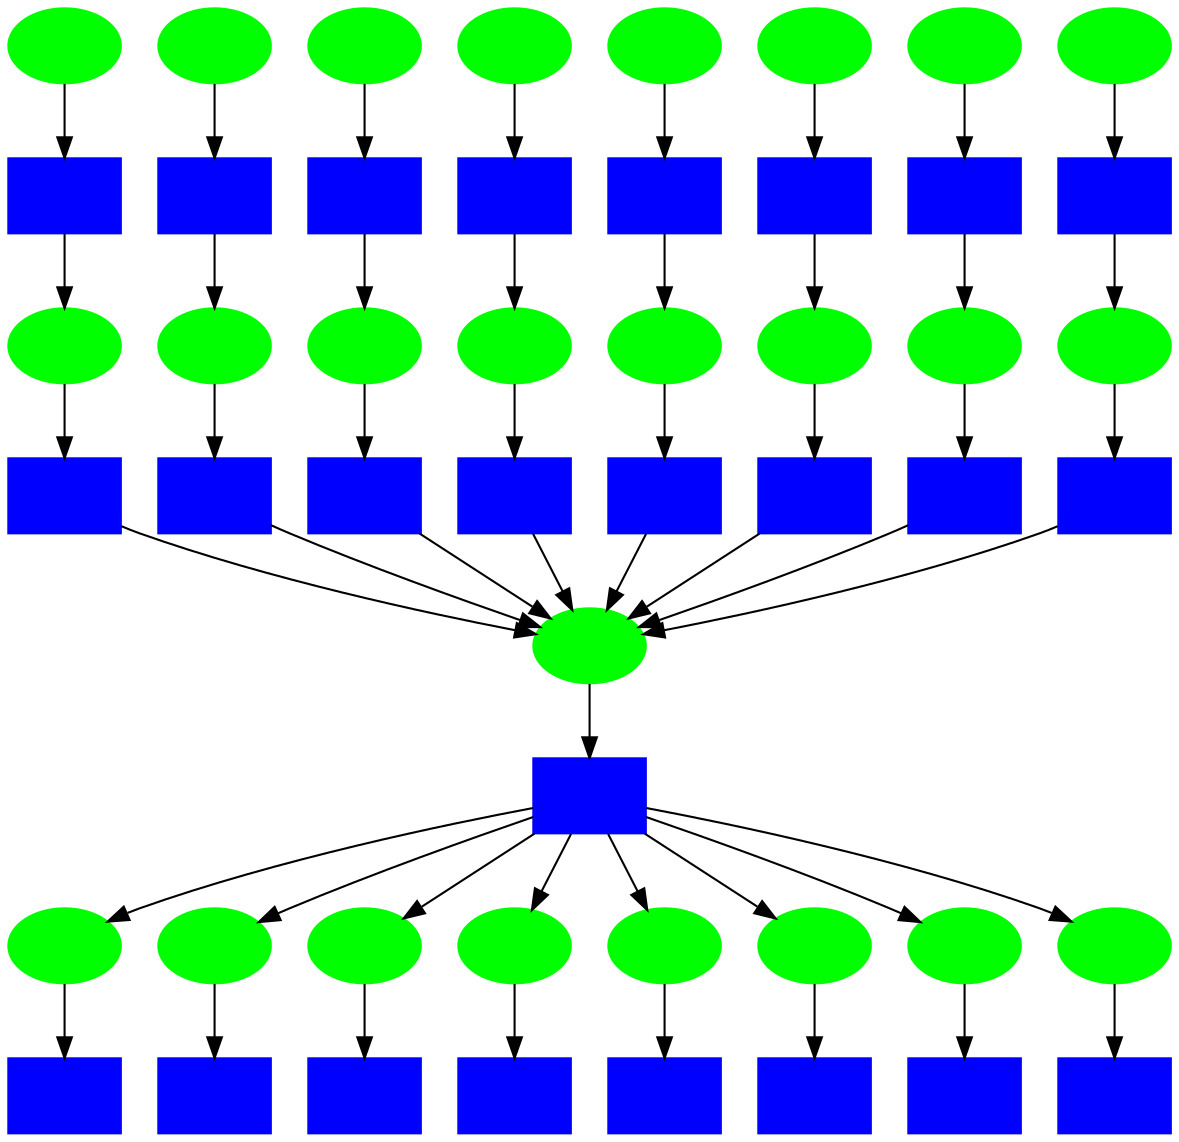 digraph {

node [shape=ellipse,color = green,style = filled,fixedsize = false];
N24 [label=""];
N23 [label=""];
N22 [label=""];
N21 [label=""];
N20 [label=""];
N19 [label=""];
N18 [label=""];
N17 [label=""];
N16 [label=""];
N15 [label=""];
N14 [label=""];
N13 [label=""];
N12 [label=""];
N11 [label=""];
N10 [label=""];
N9 [label=""];
N8 [label=""];
N7 [label=""];
N6 [label=""];
N5 [label=""];
N4 [label=""];
N3 [label=""];
N2 [label=""];
N1 [label=""];
N0 [label=""];

node [shape=box,color=blue,style=filled,fixedsize=false];
F19 [label = ""];
F9 [label = ""];
F5 [label = ""];
F15 [label = ""];
F21 [label = ""];
F13 [label = ""];
F2 [label = ""];
F1 [label = ""];
F22 [label = ""];
F11 [label = ""];
F7 [label = ""];
F12 [label = ""];
F16 [label = ""];
F4 [label = ""];
F6 [label = ""];
F17 [label = ""];
F24 [label = ""];
F18 [label = ""];
F3 [label = ""];
F20 [label = ""];
F0 [label = ""];
F14 [label = ""];
F8 [label = ""];
F10 [label = ""];
F23 [label = ""];

F0 -> N24;
N24 -> F1;
F0 -> N23;
N23 -> F2;
F0 -> N22;
N22 -> F3;
F0 -> N21;
N21 -> F4;
F0 -> N20;
N20 -> F5;
F0 -> N19;
N19 -> F6;
F0 -> N18;
N18 -> F7;
F0 -> N17;
N17 -> F8;
F9 -> N16;
F10 -> N16;
F11 -> N16;
F12 -> N16;
F13 -> N16;
F14 -> N16;
F15 -> N16;
F16 -> N16;
N16 -> F0;
F17 -> N15;
N15 -> F9;
F18 -> N14;
N14 -> F10;
F19 -> N13;
N13 -> F11;
F20 -> N12;
N12 -> F12;
F21 -> N11;
N11 -> F13;
F22 -> N10;
N10 -> F14;
F23 -> N9;
N9 -> F15;
F24 -> N8;
N8 -> F16;
N7 -> F17;
N6 -> F18;
N5 -> F19;
N4 -> F20;
N3 -> F21;
N2 -> F22;
N1 -> F23;
N0 -> F24;
}
